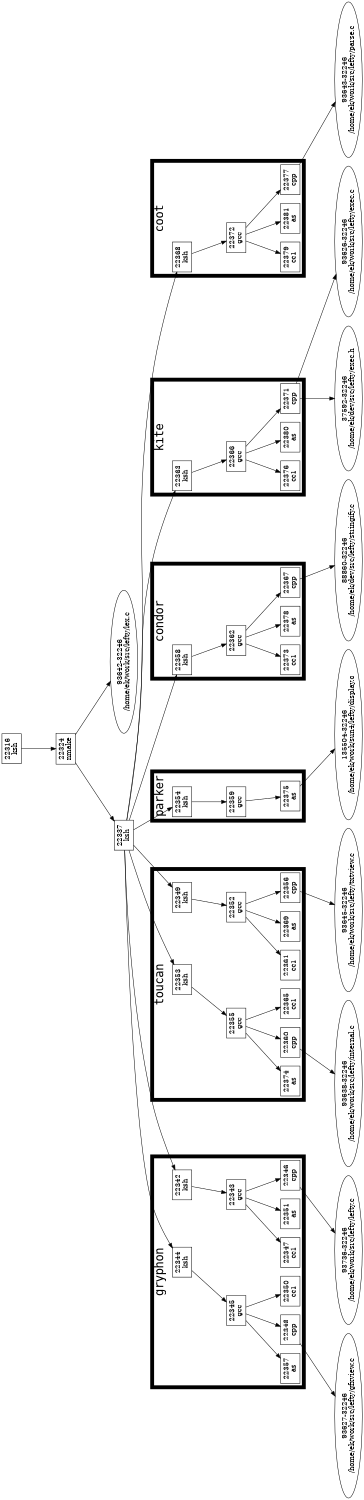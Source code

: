 digraph g {
	graph [fontname=Courier, fontsize=24, ranksep="1.0", size="10,7.5", orientation=land, style="setlinewidth(8)", page="8.5,11", center=true];
	node [label="\N", shape=box, width="0.5"];
	graph [bb="0,0,2088,772"];
	subgraph cluster_0 {
		graph [label=gryphon,
			lp="256,464",
			bb="53,130,459,482"];
		22342 [label="22342\nksh", width="0.69", pname=ksh, kind=proc, pos="409,382", height="0.56"];
		22343 [label="22343\ngcc", width="0.69", pname=gcc, kind=proc, pos="392,270", height="0.56"];
		22346 [label="22346\ncpp", width="0.69", pname=cpp, kind=proc, pos="426,158", height="0.56"];
		22347 [label="22347\ncc1", width="0.69", pname=cc1, kind=proc, pos="290,158", height="0.56"];
		22351 [label="22351\nas", width="0.69", pname=as, kind=proc, pos="358,158", height="0.56"];
		22344 [label="22344\nksh", width="0.72", pname=ksh, kind=proc, pos="264,382", height="0.56"];
		22345 [label="22345\ngcc", width="0.69", pname=gcc, kind=proc, pos="188,270", height="0.56"];
		22348 [label="22348\ncpp", width="0.69", pname=cpp, kind=proc, pos="154,158", height="0.56"];
		22350 [label="22350\ncc1", width="0.69", pname=cc1, kind=proc, pos="222,158", height="0.56"];
		22357 [label="22357\nas", width="0.69", pname=as, kind=proc, pos="86,158", height="0.56"];
		22342 -> 22343 [pos="e,395,290 406,362 403,345 399,320 396,300"];
		22344 -> 22345 [pos="e,202,290 250,362 239,345 221,319 208,299"];
		22343 -> 22346 [pos="e,420,178 398,250 403,233 411,208 417,188"];
		22343 -> 22347 [pos="e,308,178 374,250 357,232 333,206 315,185"];
		22345 -> 22348 [pos="e,160,178 182,250 177,233 169,208 163,188"];
		22345 -> 22350 [pos="e,216,178 194,250 199,233 207,208 213,188"];
		22343 -> 22351 [pos="e,364,178 386,250 381,233 373,208 367,188"];
		22345 -> 22357 [pos="e,104,178 170,250 153,232 129,206 111,185"];
	}
	subgraph cluster_1 {
		graph [label=toucan,
			lp="696,464",
			bb="493,130,899,482"];
		22349 [label="22349\nksh", width="0.69", pname=ksh, kind=proc, pos="849,382", height="0.56"];
		22352 [label="22352\ngcc", width="0.69", pname=gcc, kind=proc, pos="832,270", height="0.56"];
		22356 [label="22356\ncpp", width="0.69", pname=cpp, kind=proc, pos="866,158", height="0.56"];
		22361 [label="22361\ncc1", width="0.69", pname=cc1, kind=proc, pos="730,158", height="0.56"];
		22369 [label="22369\nas", width="0.69", pname=as, kind=proc, pos="798,158", height="0.56"];
		22353 [label="22353\nksh", width="0.69", pname=ksh, kind=proc, pos="688,382", height="0.56"];
		22355 [label="22355\ngcc", width="0.69", pname=gcc, kind=proc, pos="628,270", height="0.56"];
		22360 [label="22360\ncpp", width="0.69", pname=cpp, kind=proc, pos="594,158", height="0.56"];
		22365 [label="22365\ncc1", width="0.69", pname=cc1, kind=proc, pos="662,158", height="0.56"];
		22374 [label="22374\nas", width="0.69", pname=as, kind=proc, pos="526,158", height="0.56"];
		22349 -> 22352 [pos="e,835,290 846,362 843,345 839,320 836,300"];
		22353 -> 22355 [pos="e,639,290 677,362 668,345 654,319 644,299"];
		22352 -> 22356 [pos="e,860,178 838,250 843,233 851,208 857,188"];
		22355 -> 22360 [pos="e,600,178 622,250 617,233 609,208 603,188"];
		22352 -> 22361 [pos="e,748,178 814,250 797,232 773,206 755,185"];
		22355 -> 22365 [pos="e,656,178 634,250 639,233 647,208 653,188"];
		22352 -> 22369 [pos="e,804,178 826,250 821,233 813,208 807,188"];
		22355 -> 22374 [pos="e,544,178 610,250 593,232 569,206 551,185"];
	}
	subgraph cluster_2 {
		graph [label=parker,
			lp="999,464",
			bb="934,130,1063,482"];
		22354 [label="22354\nksh", width="0.69", pname=ksh, kind=proc, pos="998,382", height="0.56"];
		22359 [label="22359\ngcc", width="0.69", pname=gcc, kind=proc, pos="1014,270", height="0.56"];
		22375 [label="22375\nas", width="0.69", pname=as, kind=proc, pos="1022,158", height="0.56"];
		22354 -> 22359 [pos="e,1011,290 1001,362 1004,345 1007,320 1010,300"];
		22359 -> 22375 [pos="e,1021,178 1015,250 1017,233 1018,208 1020,188"];
	}
	subgraph cluster_3 {
		graph [label=condor,
			lp="1226,464",
			bb="1125,130,1327,482"];
		22358 [label="22358\nksh", width="0.69", pname=ksh, kind=proc, pos="1175,382", height="0.56"];
		22362 [label="22362\ngcc", width="0.69", pname=gcc, kind=proc, pos="1209,270", height="0.56"];
		22367 [label="22367\ncpp", width="0.69", pname=cpp, kind=proc, pos="1294,158", height="0.56"];
		22373 [label="22373\ncc1", width="0.69", pname=cc1, kind=proc, pos="1158,158", height="0.56"];
		22378 [label="22378\nas", width="0.69", pname=as, kind=proc, pos="1226,158", height="0.56"];
		22358 -> 22362 [pos="e,1203,290 1181,362 1186,345 1194,320 1200,300"];
		22362 -> 22367 [pos="e,1279,178 1224,250 1238,232 1258,206 1273,186"];
		22362 -> 22373 [pos="e,1167,178 1200,250 1192,233 1180,208 1171,187"];
		22362 -> 22378 [pos="e,1223,178 1212,250 1215,233 1219,208 1222,188"];
	}
	subgraph cluster_4 {
		graph [label=kite,
			lp="1467,464",
			bb="1366,130,1568,482"];
		22363 [label="22363\nksh", width="0.69", pname=ksh, kind=proc, pos="1416,382", height="0.56"];
		22366 [label="22366\ngcc", width="0.69", pname=gcc, kind=proc, pos="1450,270", height="0.56"];
		22371 [label="22371\ncpp", width="0.69", pname=cpp, kind=proc, pos="1535,158", height="0.56"];
		22376 [label="22376\ncc1", width="0.69", pname=cc1, kind=proc, pos="1399,158", height="0.56"];
		22380 [label="22380\nas", width="0.69", pname=as, kind=proc, pos="1467,158", height="0.56"];
		22363 -> 22366 [pos="e,1444,290 1422,362 1427,345 1435,320 1441,300"];
		22366 -> 22371 [pos="e,1520,178 1465,250 1479,232 1499,206 1514,186"];
		22366 -> 22376 [pos="e,1408,178 1441,250 1433,233 1421,208 1412,187"];
		22366 -> 22380 [pos="e,1464,178 1453,250 1456,233 1460,208 1463,188"];
	}
	subgraph cluster_5 {
		graph [label=coot,
			lp="1795,464",
			bb="1694,130,1896,482"];
		22368 [label="22368\nksh", width="0.69", pname=ksh, kind=proc, pos="1744,382", height="0.56"];
		22372 [label="22372\ngcc", width="0.69", pname=gcc, kind=proc, pos="1778,270", height="0.56"];
		22377 [label="22377\ncpp", width="0.69", pname=cpp, kind=proc, pos="1863,158", height="0.56"];
		22379 [label="22379\ncc1", width="0.69", pname=cc1, kind=proc, pos="1727,158", height="0.56"];
		22381 [label="22381\nas", width="0.69", pname=as, kind=proc, pos="1795,158", height="0.56"];
		22368 -> 22372 [pos="e,1772,290 1750,362 1755,345 1763,320 1769,300"];
		22372 -> 22377 [pos="e,1848,178 1793,250 1807,232 1827,206 1842,186"];
		22372 -> 22379 [pos="e,1736,178 1769,250 1761,233 1749,208 1740,187"];
		22372 -> 22381 [pos="e,1792,178 1781,250 1784,233 1788,208 1791,188"];
	}
	{
		graph [rank=same,
			bb=""];
		22337 [label="22337\nksh", width="0.69", pname=ksh, kind=proc, pos="923,519", height="0.56"];
		"93642-32246" [label="93642-32246\n/home/ek/work/src/lefty/lex.c", shape=ellipse, width="2.75", kind=file, fname="/home/ek/work/src/lefty/lex.c", pos="1227,519", height="0.79"];
		22337 -> "93642-32246" [style=invis, minlen=10, pos="e,1128,519 948,519 1005,519 1061,519 1118,519"];
	}
	22316 [label="22316\nksh", width="0.69", pname=ksh, kind=proc, pos="1075,752", height="0.56"];
	22324 [label="22324\nnmake", width="0.75", pname=nmake, kind=proc, pos="1075,640", height="0.56"];
	"93736-32246" [label="93736-32246\n/home/ek/work/src/lefty/lefty.c", shape=ellipse, width="2.86", kind=file, fname="/home/ek/work/src/lefty/lefty.c", pos="347,37", height="0.79"];
	"93627-32246" [label="93627-32246\n/home/ek/work/src/lefty/gfxview.c", shape=ellipse, width="3.14", kind=file, fname="/home/ek/work/src/lefty/gfxview.c", pos="113,37", height="0.79"];
	"93645-32246" [label="93645-32246\n/home/ek/work/src/lefty/txtview.c", shape=ellipse, width="3.08", kind=file, fname="/home/ek/work/src/lefty/txtview.c", pos="821,37", height="0.79"];
	"93638-32246" [label="93638-32246\n/home/ek/work/src/lefty/internal.c", shape=ellipse, width="3.11", kind=file, fname="/home/ek/work/src/lefty/internal.c", pos="580,37", height="0.79"];
	"88860-32246" [label="88860-32246\n/home/ek/dev/src/lefty/stringify.c", shape=ellipse, width="3.06", kind=file, fname="/home/ek/dev/src/lefty/stringify.c", pos="1308,37", height="0.79"];
	"93626-32246" [label="93626-32246\n/home/ek/work/src/lefty/exec.c", shape=ellipse, width="2.86", kind=file, fname="/home/ek/work/src/lefty/exec.c", pos="1755,37", height="0.79"];
	"93643-32246" [label="93643-32246\n/home/ek/work/src/lefty/parse.c", shape=ellipse, width="2.94", kind=file, fname="/home/ek/work/src/lefty/parse.c", pos="1982,37", height="0.79"];
	"37592-32246" [label="37592-32246\n/home/ek/dev/src/lefty/exec.h", shape=ellipse, width="2.75", kind=file, fname="/home/ek/dev/src/lefty/exec.h", pos="1535,37", height="0.79"];
	"135504-32246" [label="135504-32246\n/home/ek/work/sun4/lefty/display.o", shape=ellipse, width="3.19", kind=file, fname="/home/ek/work/sun4/lefty/display.o", pos="1065,37", height="0.79"];
	22316 -> 22324 [pos="e,1075,660 1075,732 1075,715 1075,690 1075,670"];
	22324 -> 22337 [pos="e,948,539 1050,620 1024,599 984,567 956,545"];
	22337 -> 22342 [pos="e,419,402 898,518 811,514 525,501 489,482 460,466 437,435 424,411"];
	22337 -> 22344 [pos="e,279,402 898,518 797,515 424,502 375,482 338,467 306,434 286,410"];
	22346 -> "93736-32246" [pos="e,366,65 413,138 402,120 385,95 371,74"];
	22337 -> 22349 [pos="e,860,402 912,499 899,476 879,437 865,411"];
	22348 -> "93627-32246" [pos="e,122,65 147,138 141,121 133,96 125,74"];
	22337 -> 22353 [pos="e,709,402 898,513 875,507 842,496 815,482 778,461 741,431 717,409"];
	22337 -> 22354 [pos="e,987,402 934,499 947,476 968,437 982,411"];
	22337 -> 22358 [pos="e,1159,402 948,516 978,512 1029,503 1067,482 1101,463 1132,432 1152,410"];
	22356 -> "93645-32246" [pos="e,832,65 858,138 852,121 843,96 835,74"];
	22337 -> 22363 [pos="e,1406,402 948,514 985,508 1058,496 1119,490 1143,487 1310,492 1331,482 1362,467 1386,435 1401,411"];
	22360 -> "93638-32246" [pos="e,583,66 592,138 590,121 587,96 584,76"];
	22337 -> 22368 [pos="e,1719,402 948,514 985,507 1058,495 1119,490 1170,485 1524,495 1572,482 1625,467 1678,432 1711,408"];
	22324 -> "93642-32246" [pos="e,1193,546 1100,620 1124,601 1158,574 1185,552"];
	22367 -> "88860-32246" [pos="e,1305,66 1296,138 1298,121 1301,96 1304,76"];
	22371 -> "93626-32246" [pos="e,1708,63 1560,144 1594,125 1654,92 1699,68"];
	22377 -> "93643-32246" [pos="e,1955,65 1883,138 1901,120 1927,93 1948,72"];
	22371 -> "37592-32246" [pos="e,1535,66 1535,138 1535,121 1535,97 1535,76"];
	22375 -> "135504-32246" [pos="e,1055,65 1029,138 1035,121 1044,96 1052,74"];
}
